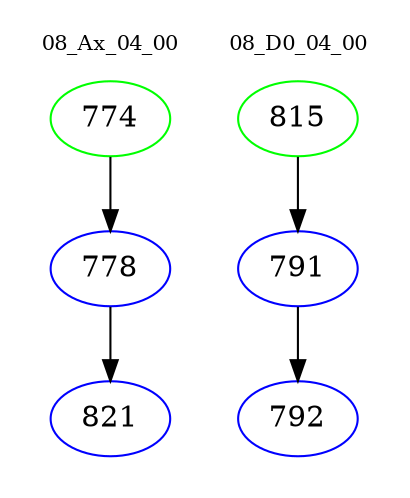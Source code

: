 digraph{
subgraph cluster_0 {
color = white
label = "08_Ax_04_00";
fontsize=10;
T0_774 [label="774", color="green"]
T0_774 -> T0_778 [color="black"]
T0_778 [label="778", color="blue"]
T0_778 -> T0_821 [color="black"]
T0_821 [label="821", color="blue"]
}
subgraph cluster_1 {
color = white
label = "08_D0_04_00";
fontsize=10;
T1_815 [label="815", color="green"]
T1_815 -> T1_791 [color="black"]
T1_791 [label="791", color="blue"]
T1_791 -> T1_792 [color="black"]
T1_792 [label="792", color="blue"]
}
}
